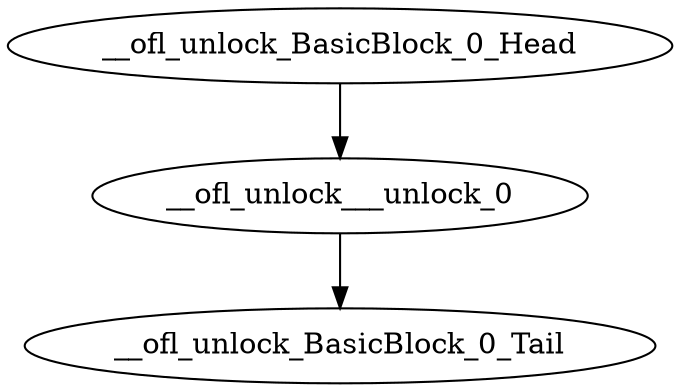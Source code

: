 digraph G {
    "__ofl_unlock_BasicBlock_0_Head" -> "__ofl_unlock___unlock_0"
    "__ofl_unlock___unlock_0" -> "__ofl_unlock_BasicBlock_0_Tail"
}
